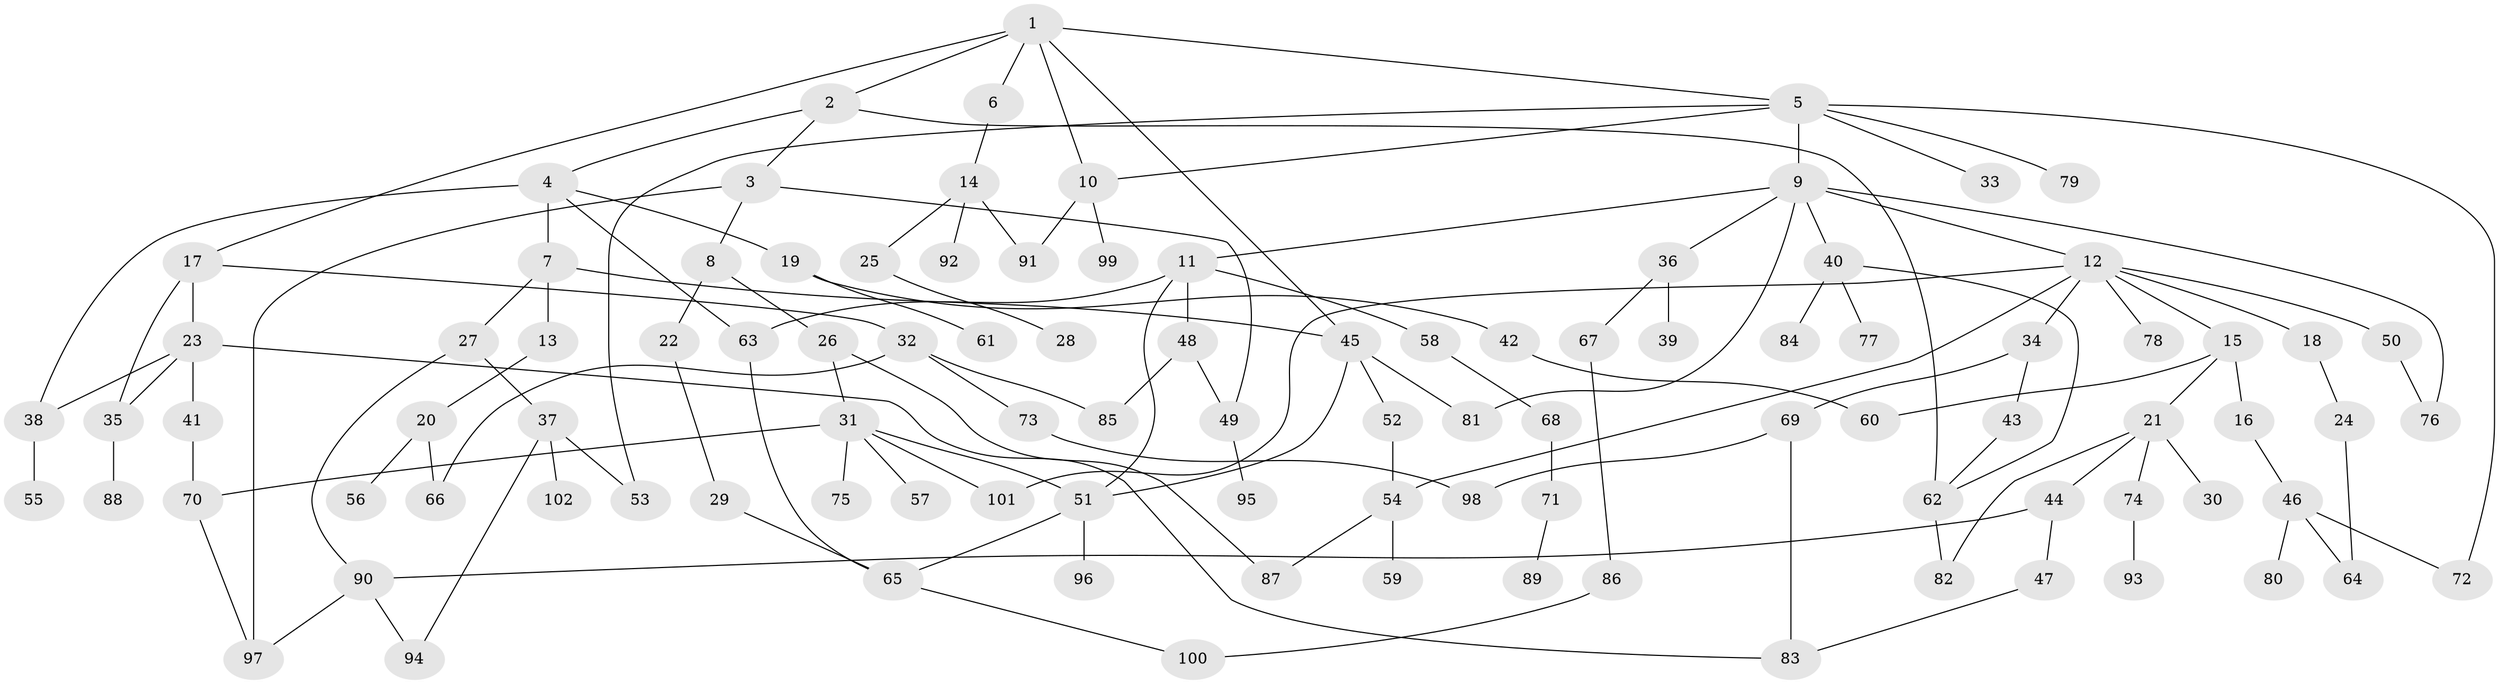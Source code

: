 // Generated by graph-tools (version 1.1) at 2025/00/03/09/25 03:00:59]
// undirected, 102 vertices, 135 edges
graph export_dot {
graph [start="1"]
  node [color=gray90,style=filled];
  1;
  2;
  3;
  4;
  5;
  6;
  7;
  8;
  9;
  10;
  11;
  12;
  13;
  14;
  15;
  16;
  17;
  18;
  19;
  20;
  21;
  22;
  23;
  24;
  25;
  26;
  27;
  28;
  29;
  30;
  31;
  32;
  33;
  34;
  35;
  36;
  37;
  38;
  39;
  40;
  41;
  42;
  43;
  44;
  45;
  46;
  47;
  48;
  49;
  50;
  51;
  52;
  53;
  54;
  55;
  56;
  57;
  58;
  59;
  60;
  61;
  62;
  63;
  64;
  65;
  66;
  67;
  68;
  69;
  70;
  71;
  72;
  73;
  74;
  75;
  76;
  77;
  78;
  79;
  80;
  81;
  82;
  83;
  84;
  85;
  86;
  87;
  88;
  89;
  90;
  91;
  92;
  93;
  94;
  95;
  96;
  97;
  98;
  99;
  100;
  101;
  102;
  1 -- 2;
  1 -- 5;
  1 -- 6;
  1 -- 17;
  1 -- 45;
  1 -- 10;
  2 -- 3;
  2 -- 4;
  2 -- 62;
  3 -- 8;
  3 -- 49;
  3 -- 97;
  4 -- 7;
  4 -- 19;
  4 -- 38;
  4 -- 63;
  5 -- 9;
  5 -- 10;
  5 -- 33;
  5 -- 53;
  5 -- 72;
  5 -- 79;
  6 -- 14;
  7 -- 13;
  7 -- 27;
  7 -- 45;
  8 -- 22;
  8 -- 26;
  9 -- 11;
  9 -- 12;
  9 -- 36;
  9 -- 40;
  9 -- 81;
  9 -- 76;
  10 -- 99;
  10 -- 91;
  11 -- 48;
  11 -- 58;
  11 -- 63;
  11 -- 51;
  12 -- 15;
  12 -- 18;
  12 -- 34;
  12 -- 50;
  12 -- 78;
  12 -- 101;
  12 -- 54;
  13 -- 20;
  14 -- 25;
  14 -- 91;
  14 -- 92;
  15 -- 16;
  15 -- 21;
  15 -- 60;
  16 -- 46;
  17 -- 23;
  17 -- 32;
  17 -- 35;
  18 -- 24;
  19 -- 42;
  19 -- 61;
  20 -- 56;
  20 -- 66;
  21 -- 30;
  21 -- 44;
  21 -- 74;
  21 -- 82;
  22 -- 29;
  23 -- 41;
  23 -- 83;
  23 -- 35;
  23 -- 38;
  24 -- 64;
  25 -- 28;
  26 -- 31;
  26 -- 87;
  27 -- 37;
  27 -- 90;
  29 -- 65;
  31 -- 57;
  31 -- 75;
  31 -- 70;
  31 -- 51;
  31 -- 101;
  32 -- 73;
  32 -- 85;
  32 -- 66;
  34 -- 43;
  34 -- 69;
  35 -- 88;
  36 -- 39;
  36 -- 67;
  37 -- 102;
  37 -- 94;
  37 -- 53;
  38 -- 55;
  40 -- 77;
  40 -- 84;
  40 -- 62;
  41 -- 70;
  42 -- 60;
  43 -- 62;
  44 -- 47;
  44 -- 90;
  45 -- 51;
  45 -- 52;
  45 -- 81;
  46 -- 80;
  46 -- 72;
  46 -- 64;
  47 -- 83;
  48 -- 85;
  48 -- 49;
  49 -- 95;
  50 -- 76;
  51 -- 96;
  51 -- 65;
  52 -- 54;
  54 -- 59;
  54 -- 87;
  58 -- 68;
  62 -- 82;
  63 -- 65;
  65 -- 100;
  67 -- 86;
  68 -- 71;
  69 -- 98;
  69 -- 83;
  70 -- 97;
  71 -- 89;
  73 -- 98;
  74 -- 93;
  86 -- 100;
  90 -- 94;
  90 -- 97;
}
